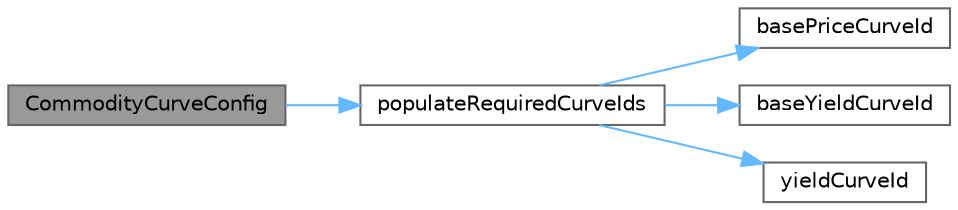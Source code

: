 digraph "CommodityCurveConfig"
{
 // INTERACTIVE_SVG=YES
 // LATEX_PDF_SIZE
  bgcolor="transparent";
  edge [fontname=Helvetica,fontsize=10,labelfontname=Helvetica,labelfontsize=10];
  node [fontname=Helvetica,fontsize=10,shape=box,height=0.2,width=0.4];
  rankdir="LR";
  Node1 [label="CommodityCurveConfig",height=0.2,width=0.4,color="gray40", fillcolor="grey60", style="filled", fontcolor="black",tooltip="Detailed constructor for CrossCurrency commodity curve configuration."];
  Node1 -> Node2 [color="steelblue1",style="solid"];
  Node2 [label="populateRequiredCurveIds",height=0.2,width=0.4,color="grey40", fillcolor="white", style="filled",URL="$classore_1_1data_1_1_commodity_curve_config.html#a09cdbe524aa89af7bba59a844397ebb9",tooltip="Populate any dependent curve IDs."];
  Node2 -> Node3 [color="steelblue1",style="solid"];
  Node3 [label="basePriceCurveId",height=0.2,width=0.4,color="grey40", fillcolor="white", style="filled",URL="$classore_1_1data_1_1_commodity_curve_config.html#a3e36404b3b71e02db2346fa8189b213f",tooltip=" "];
  Node2 -> Node4 [color="steelblue1",style="solid"];
  Node4 [label="baseYieldCurveId",height=0.2,width=0.4,color="grey40", fillcolor="white", style="filled",URL="$classore_1_1data_1_1_commodity_curve_config.html#a350028a8d99af0b064b474faab7dd448",tooltip=" "];
  Node2 -> Node5 [color="steelblue1",style="solid"];
  Node5 [label="yieldCurveId",height=0.2,width=0.4,color="grey40", fillcolor="white", style="filled",URL="$classore_1_1data_1_1_commodity_curve_config.html#a4fb5b93e4436a54f724e77abbea5a380",tooltip=" "];
}
